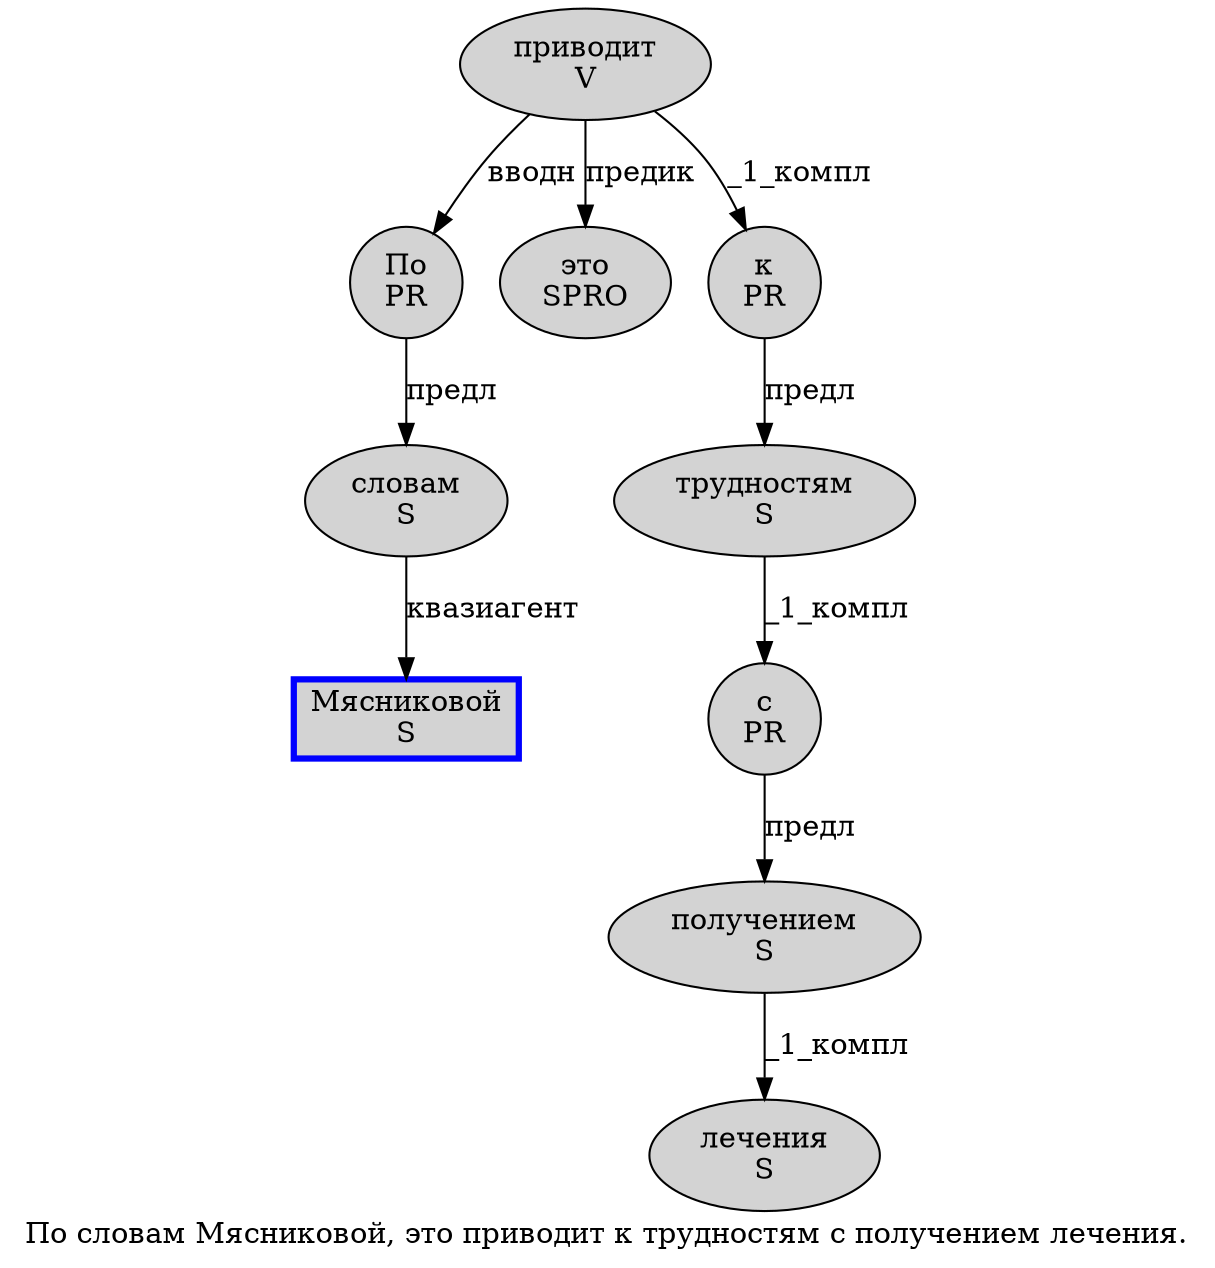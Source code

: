digraph SENTENCE_536 {
	graph [label="По словам Мясниковой, это приводит к трудностям с получением лечения."]
	node [style=filled]
		0 [label="По
PR" color="" fillcolor=lightgray penwidth=1 shape=ellipse]
		1 [label="словам
S" color="" fillcolor=lightgray penwidth=1 shape=ellipse]
		2 [label="Мясниковой
S" color=blue fillcolor=lightgray penwidth=3 shape=box]
		4 [label="это
SPRO" color="" fillcolor=lightgray penwidth=1 shape=ellipse]
		5 [label="приводит
V" color="" fillcolor=lightgray penwidth=1 shape=ellipse]
		6 [label="к
PR" color="" fillcolor=lightgray penwidth=1 shape=ellipse]
		7 [label="трудностям
S" color="" fillcolor=lightgray penwidth=1 shape=ellipse]
		8 [label="с
PR" color="" fillcolor=lightgray penwidth=1 shape=ellipse]
		9 [label="получением
S" color="" fillcolor=lightgray penwidth=1 shape=ellipse]
		10 [label="лечения
S" color="" fillcolor=lightgray penwidth=1 shape=ellipse]
			8 -> 9 [label="предл"]
			0 -> 1 [label="предл"]
			1 -> 2 [label="квазиагент"]
			9 -> 10 [label="_1_компл"]
			6 -> 7 [label="предл"]
			5 -> 0 [label="вводн"]
			5 -> 4 [label="предик"]
			5 -> 6 [label="_1_компл"]
			7 -> 8 [label="_1_компл"]
}